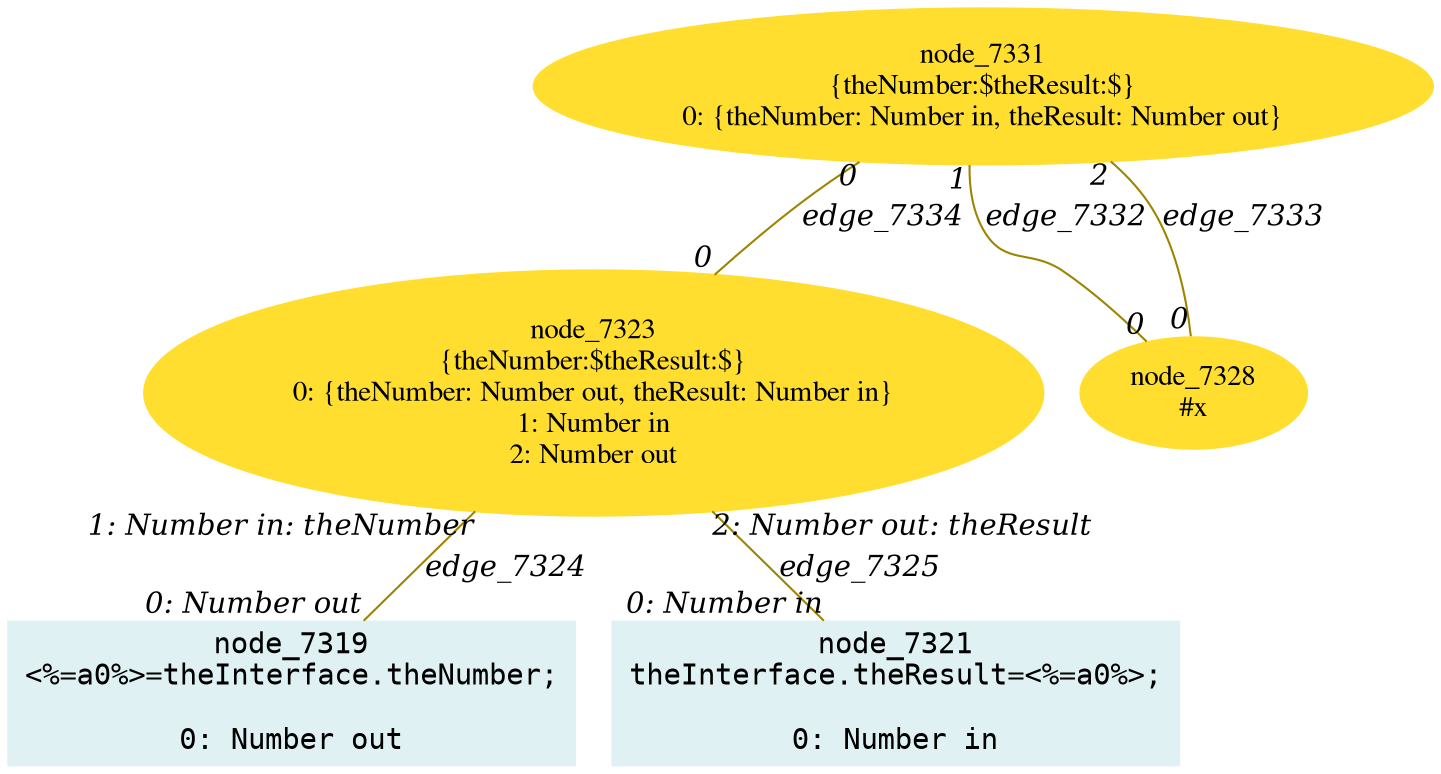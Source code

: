 digraph g{node_7319 [shape="box", style="filled", color="#dff1f2", fontname="Courier", label="node_7319
<%=a0%>=theInterface.theNumber;

0: Number out" ]
node_7321 [shape="box", style="filled", color="#dff1f2", fontname="Courier", label="node_7321
theInterface.theResult=<%=a0%>;

0: Number in" ]
node_7323 [shape="ellipse", style="filled", color="#ffde2f", fontname="Times", label="node_7323
{theNumber:$theResult:$}
0: {theNumber: Number out, theResult: Number in}
1: Number in
2: Number out" ]
node_7328 [shape="ellipse", style="filled", color="#ffde2f", fontname="Times", label="node_7328
#x
" ]
node_7331 [shape="ellipse", style="filled", color="#ffde2f", fontname="Times", label="node_7331
{theNumber:$theResult:$}
0: {theNumber: Number in, theResult: Number out}" ]
node_7323 -> node_7319 [dir=none, arrowHead=none, fontname="Times-Italic", arrowsize=1, color="#9d8400", label="edge_7324",  headlabel="0: Number out", taillabel="1: Number in: theNumber" ]
node_7323 -> node_7321 [dir=none, arrowHead=none, fontname="Times-Italic", arrowsize=1, color="#9d8400", label="edge_7325",  headlabel="0: Number in", taillabel="2: Number out: theResult" ]
node_7331 -> node_7328 [dir=none, arrowHead=none, fontname="Times-Italic", arrowsize=1, color="#9d8400", label="edge_7332",  headlabel="0", taillabel="1" ]
node_7331 -> node_7328 [dir=none, arrowHead=none, fontname="Times-Italic", arrowsize=1, color="#9d8400", label="edge_7333",  headlabel="0", taillabel="2" ]
node_7331 -> node_7323 [dir=none, arrowHead=none, fontname="Times-Italic", arrowsize=1, color="#9d8400", label="edge_7334",  headlabel="0", taillabel="0" ]
}